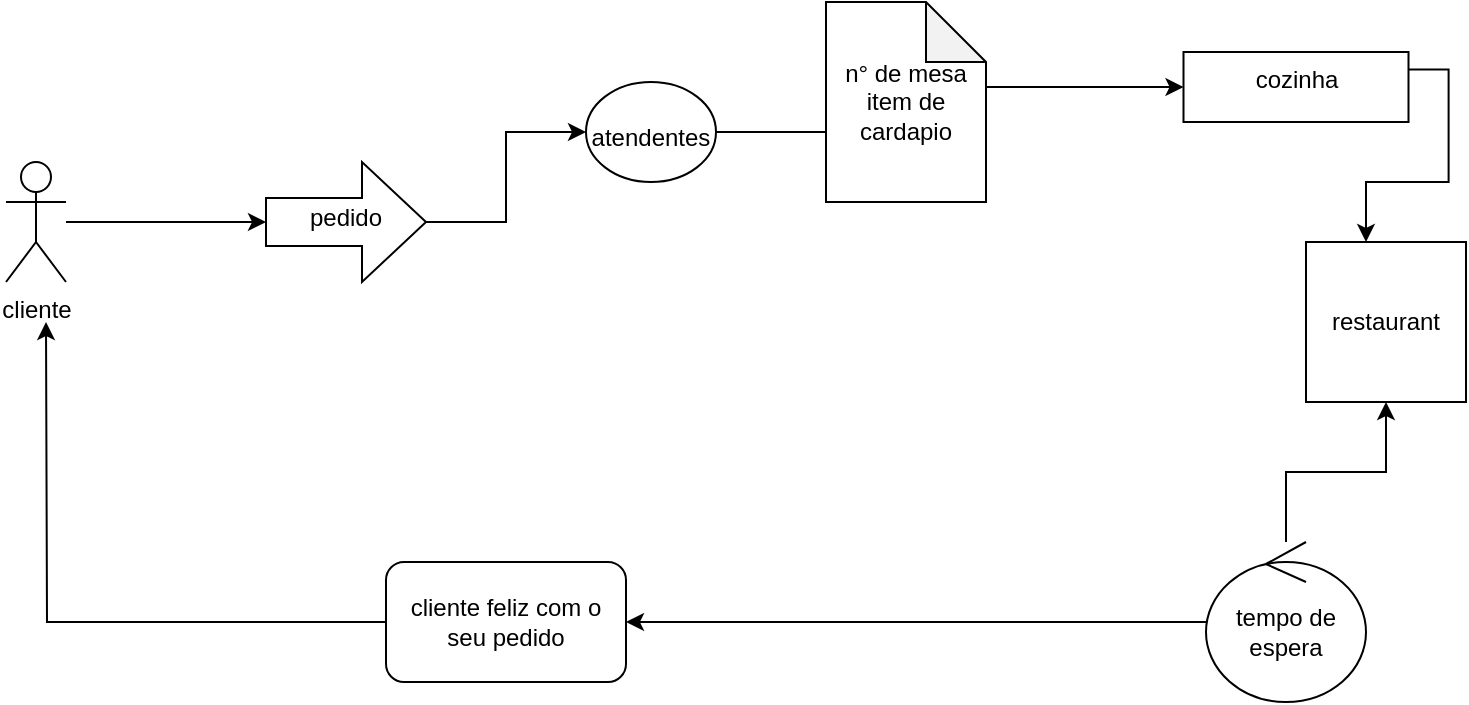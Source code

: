 <mxfile version="20.1.3" type="github">
  <diagram id="C5RBs43oDa-KdzZeNtuy" name="Page-1">
    <mxGraphModel dx="868" dy="482" grid="1" gridSize="10" guides="1" tooltips="1" connect="1" arrows="1" fold="1" page="1" pageScale="1" pageWidth="827" pageHeight="1169" math="0" shadow="0">
      <root>
        <mxCell id="WIyWlLk6GJQsqaUBKTNV-0" />
        <mxCell id="WIyWlLk6GJQsqaUBKTNV-1" parent="WIyWlLk6GJQsqaUBKTNV-0" />
        <mxCell id="YbZrGERz8Xq2JB9HaXQr-7" value="" style="edgeStyle=orthogonalEdgeStyle;rounded=0;orthogonalLoop=1;jettySize=auto;html=1;" edge="1" parent="WIyWlLk6GJQsqaUBKTNV-1" source="YbZrGERz8Xq2JB9HaXQr-0" target="YbZrGERz8Xq2JB9HaXQr-6">
          <mxGeometry relative="1" as="geometry" />
        </mxCell>
        <mxCell id="YbZrGERz8Xq2JB9HaXQr-0" value="cliente" style="shape=umlActor;verticalLabelPosition=bottom;verticalAlign=top;html=1;outlineConnect=0;" vertex="1" parent="WIyWlLk6GJQsqaUBKTNV-1">
          <mxGeometry x="10" y="120" width="30" height="60" as="geometry" />
        </mxCell>
        <mxCell id="YbZrGERz8Xq2JB9HaXQr-5" value="restaurant" style="whiteSpace=wrap;html=1;aspect=fixed;" vertex="1" parent="WIyWlLk6GJQsqaUBKTNV-1">
          <mxGeometry x="660" y="160" width="80" height="80" as="geometry" />
        </mxCell>
        <mxCell id="YbZrGERz8Xq2JB9HaXQr-9" value="" style="edgeStyle=orthogonalEdgeStyle;rounded=0;orthogonalLoop=1;jettySize=auto;html=1;" edge="1" parent="WIyWlLk6GJQsqaUBKTNV-1" source="YbZrGERz8Xq2JB9HaXQr-6" target="YbZrGERz8Xq2JB9HaXQr-8">
          <mxGeometry relative="1" as="geometry" />
        </mxCell>
        <mxCell id="YbZrGERz8Xq2JB9HaXQr-6" value="&lt;br&gt;pedido" style="shape=singleArrow;whiteSpace=wrap;html=1;arrowWidth=0.4;arrowSize=0.4;verticalAlign=top;" vertex="1" parent="WIyWlLk6GJQsqaUBKTNV-1">
          <mxGeometry x="140" y="120" width="80" height="60" as="geometry" />
        </mxCell>
        <mxCell id="YbZrGERz8Xq2JB9HaXQr-12" value="" style="edgeStyle=orthogonalEdgeStyle;rounded=0;orthogonalLoop=1;jettySize=auto;html=1;" edge="1" parent="WIyWlLk6GJQsqaUBKTNV-1" source="YbZrGERz8Xq2JB9HaXQr-8" target="YbZrGERz8Xq2JB9HaXQr-11">
          <mxGeometry relative="1" as="geometry" />
        </mxCell>
        <mxCell id="YbZrGERz8Xq2JB9HaXQr-8" value="&lt;br&gt;atendentes" style="ellipse;whiteSpace=wrap;html=1;verticalAlign=top;" vertex="1" parent="WIyWlLk6GJQsqaUBKTNV-1">
          <mxGeometry x="300" y="80" width="65" height="50" as="geometry" />
        </mxCell>
        <mxCell id="YbZrGERz8Xq2JB9HaXQr-13" style="edgeStyle=orthogonalEdgeStyle;rounded=0;orthogonalLoop=1;jettySize=auto;html=1;exitX=1;exitY=0.25;exitDx=0;exitDy=0;entryX=0.375;entryY=0;entryDx=0;entryDy=0;entryPerimeter=0;" edge="1" parent="WIyWlLk6GJQsqaUBKTNV-1" source="YbZrGERz8Xq2JB9HaXQr-11" target="YbZrGERz8Xq2JB9HaXQr-5">
          <mxGeometry relative="1" as="geometry" />
        </mxCell>
        <mxCell id="YbZrGERz8Xq2JB9HaXQr-11" value="cozinha" style="whiteSpace=wrap;html=1;verticalAlign=top;" vertex="1" parent="WIyWlLk6GJQsqaUBKTNV-1">
          <mxGeometry x="598.75" y="65" width="112.5" height="35" as="geometry" />
        </mxCell>
        <mxCell id="YbZrGERz8Xq2JB9HaXQr-17" value="" style="edgeStyle=orthogonalEdgeStyle;rounded=0;orthogonalLoop=1;jettySize=auto;html=1;" edge="1" parent="WIyWlLk6GJQsqaUBKTNV-1" source="YbZrGERz8Xq2JB9HaXQr-15" target="YbZrGERz8Xq2JB9HaXQr-5">
          <mxGeometry relative="1" as="geometry" />
        </mxCell>
        <mxCell id="YbZrGERz8Xq2JB9HaXQr-24" value="" style="edgeStyle=orthogonalEdgeStyle;rounded=0;orthogonalLoop=1;jettySize=auto;html=1;" edge="1" parent="WIyWlLk6GJQsqaUBKTNV-1" source="YbZrGERz8Xq2JB9HaXQr-15" target="YbZrGERz8Xq2JB9HaXQr-23">
          <mxGeometry relative="1" as="geometry" />
        </mxCell>
        <mxCell id="YbZrGERz8Xq2JB9HaXQr-15" value="tempo de&lt;br&gt;espera" style="ellipse;shape=umlControl;whiteSpace=wrap;html=1;" vertex="1" parent="WIyWlLk6GJQsqaUBKTNV-1">
          <mxGeometry x="610" y="310" width="80" height="80" as="geometry" />
        </mxCell>
        <mxCell id="YbZrGERz8Xq2JB9HaXQr-19" value="n° de mesa&lt;br&gt;item de cardapio" style="shape=note;whiteSpace=wrap;html=1;backgroundOutline=1;darkOpacity=0.05;" vertex="1" parent="WIyWlLk6GJQsqaUBKTNV-1">
          <mxGeometry x="420" y="40" width="80" height="100" as="geometry" />
        </mxCell>
        <mxCell id="YbZrGERz8Xq2JB9HaXQr-25" style="edgeStyle=orthogonalEdgeStyle;rounded=0;orthogonalLoop=1;jettySize=auto;html=1;" edge="1" parent="WIyWlLk6GJQsqaUBKTNV-1" source="YbZrGERz8Xq2JB9HaXQr-23">
          <mxGeometry relative="1" as="geometry">
            <mxPoint x="30" y="200" as="targetPoint" />
          </mxGeometry>
        </mxCell>
        <mxCell id="YbZrGERz8Xq2JB9HaXQr-23" value="cliente feliz com o seu pedido" style="rounded=1;whiteSpace=wrap;html=1;" vertex="1" parent="WIyWlLk6GJQsqaUBKTNV-1">
          <mxGeometry x="200" y="320" width="120" height="60" as="geometry" />
        </mxCell>
      </root>
    </mxGraphModel>
  </diagram>
</mxfile>
